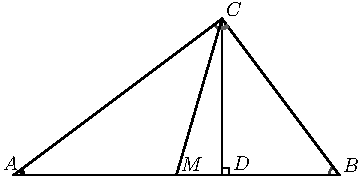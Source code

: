 import graph; size(6cm); real lsf=0.5; pen dps=linewidth(0.7)+fontsize(10); defaultpen(dps); pen ds=black; real xmin=-9.073648138445462,xmax=3.9634819716155554,ymin=-1.734231843831308,ymax=6.748138038273492; 
pen uququq=rgb(0.25098039215686274,0.25098039215686274,0.25098039215686274), wqwqwq=rgb(0.3764705882352941,0.3764705882352941,0.3764705882352941); 
pair C=(0.,3.), A=(-4.,0.), B=(2.25,0.), D=(0.,0.), M=(-0.875,0.); 
draw(arc(C,0.19004562842654543,-143.13010235415598,-90.)--(0.,3.)--cycle,linewidth(0.8)+uququq); draw(arc(C,0.19004562842654543,-90.,-53.13010235415598)--(0.,3.)--cycle,linewidth(0.8)+wqwqwq); draw(arc(B,0.19004562842654543,126.86989764584402,180.)--(2.25,0.)--cycle,linewidth(0.8)+uququq); draw(arc(A,0.19004562842654543,0.,36.86989764584402)--(-4.,0.)--cycle,linewidth(0.8)); draw((0.13438255259526916,0.)--(0.13438255259526918,0.13438255259526913)--(0.,0.13438255259526916)--D--cycle,linewidth(0.8)); 
draw(C--A,linewidth(0.8)); draw(B--A,linewidth(0.8)); draw(B--C,linewidth(0.8)); draw(C--D,linewidth(0.8)); draw(C--M,linewidth(0.8)); draw(arc(C,0.19004562842654543,-90.,-53.13010235415598),linewidth(0.8)+wqwqwq); draw(arc(C,0.15837135702212118,-90.,-53.13010235415598),linewidth(0.8)+wqwqwq); draw(arc(A,0.19004562842654543,0.,36.86989764584402),linewidth(0.8)); draw(arc(A,0.15837135702212118,0.,36.86989764584402),linewidth(0.8)); 
dot(C,linewidth(1.pt)+ds); label("$C$",(0.029537463186064976,3.004239158270552),NE*lsf); dot(A,linewidth(1.pt)+ds); label("$A$",(-4.259158884972977,0.04586220909733193),NE*lsf); dot(B,linewidth(1.pt)+ds); label("$B$",(2.278410732900186,0.014187937692907732),NE*lsf); dot(D,linewidth(1.pt)+ds); label("$D$",(0.17523911164641648,0.04586220909733193),NE*lsf); dot(M,linewidth(1.pt)+ds); label("$M$",(-0.8256678647333895,0.033192500535562254),NE*lsf); 
clip((xmin,ymin)--(xmin,ymax)--(xmax,ymax)--(xmax,ymin)--cycle); 